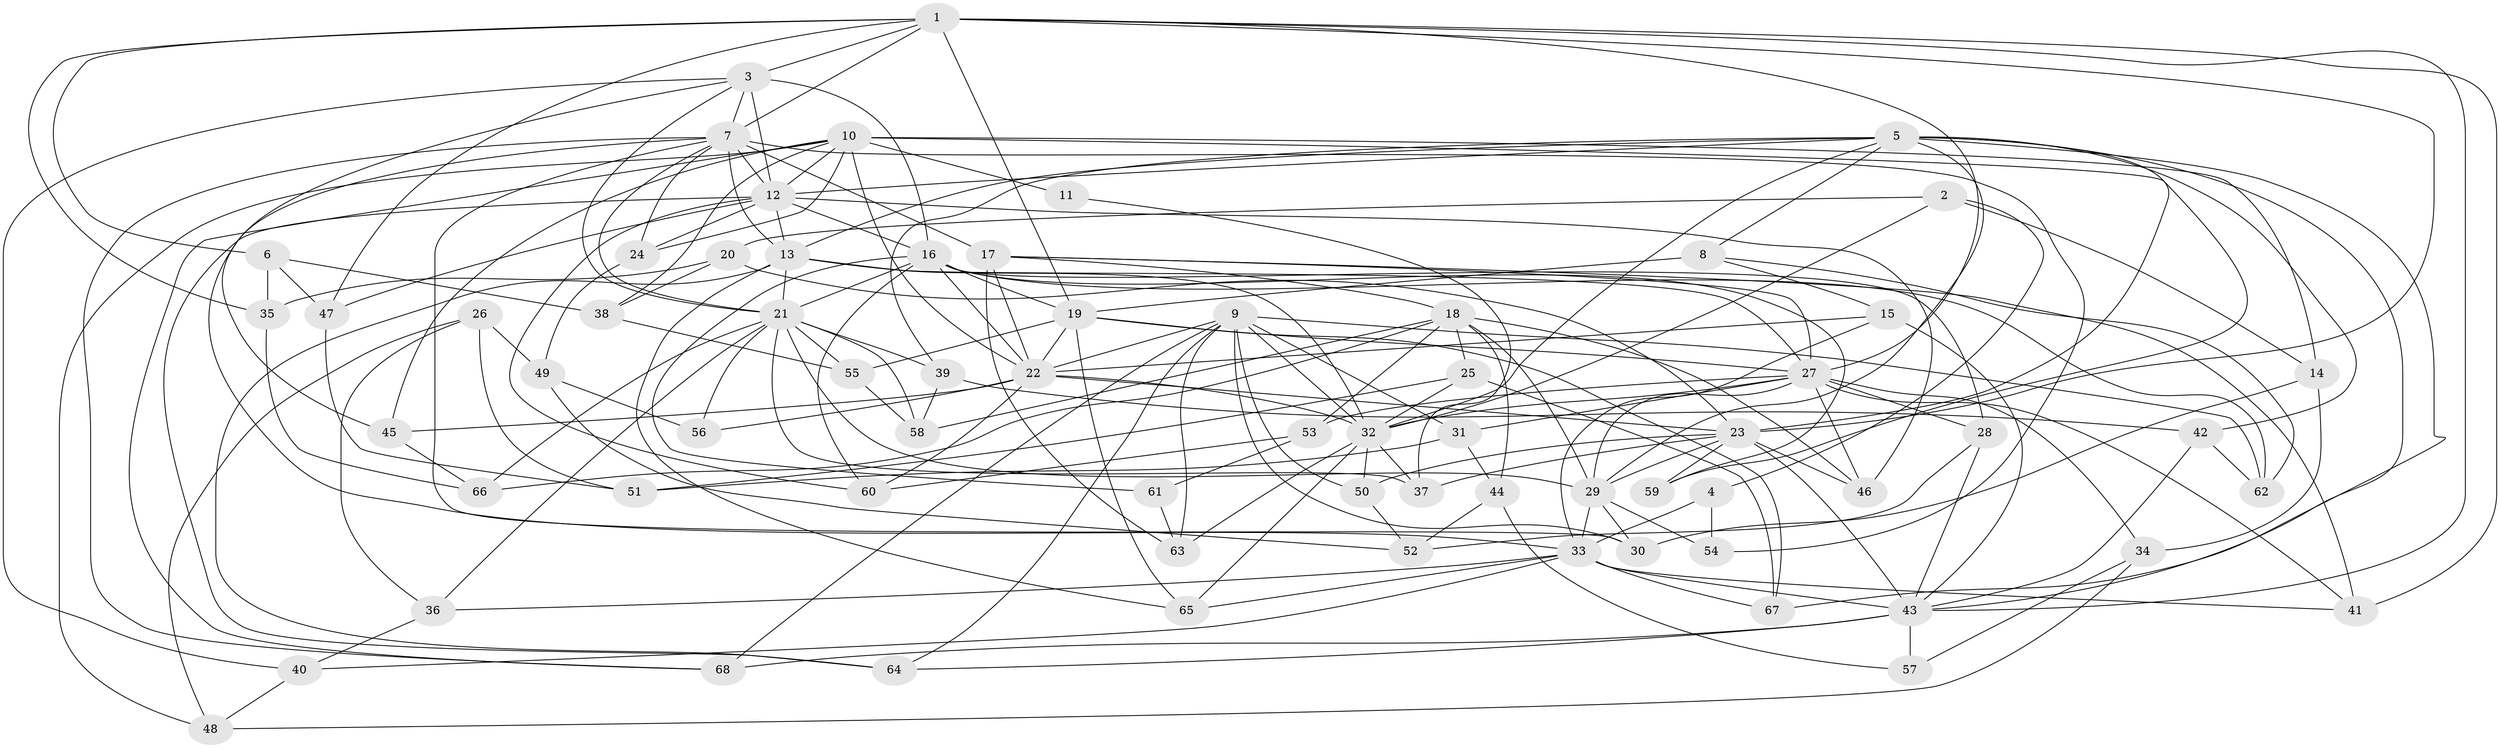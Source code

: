 // original degree distribution, {4: 1.0}
// Generated by graph-tools (version 1.1) at 2025/38/03/09/25 02:38:17]
// undirected, 68 vertices, 188 edges
graph export_dot {
graph [start="1"]
  node [color=gray90,style=filled];
  1;
  2;
  3;
  4;
  5;
  6;
  7;
  8;
  9;
  10;
  11;
  12;
  13;
  14;
  15;
  16;
  17;
  18;
  19;
  20;
  21;
  22;
  23;
  24;
  25;
  26;
  27;
  28;
  29;
  30;
  31;
  32;
  33;
  34;
  35;
  36;
  37;
  38;
  39;
  40;
  41;
  42;
  43;
  44;
  45;
  46;
  47;
  48;
  49;
  50;
  51;
  52;
  53;
  54;
  55;
  56;
  57;
  58;
  59;
  60;
  61;
  62;
  63;
  64;
  65;
  66;
  67;
  68;
  1 -- 3 [weight=1.0];
  1 -- 6 [weight=1.0];
  1 -- 7 [weight=1.0];
  1 -- 19 [weight=1.0];
  1 -- 23 [weight=1.0];
  1 -- 27 [weight=1.0];
  1 -- 35 [weight=1.0];
  1 -- 41 [weight=1.0];
  1 -- 43 [weight=1.0];
  1 -- 47 [weight=1.0];
  2 -- 4 [weight=1.0];
  2 -- 14 [weight=1.0];
  2 -- 20 [weight=1.0];
  2 -- 32 [weight=1.0];
  3 -- 7 [weight=1.0];
  3 -- 12 [weight=2.0];
  3 -- 16 [weight=1.0];
  3 -- 21 [weight=1.0];
  3 -- 33 [weight=1.0];
  3 -- 40 [weight=1.0];
  4 -- 33 [weight=2.0];
  4 -- 54 [weight=1.0];
  5 -- 8 [weight=1.0];
  5 -- 12 [weight=1.0];
  5 -- 13 [weight=1.0];
  5 -- 23 [weight=1.0];
  5 -- 29 [weight=1.0];
  5 -- 32 [weight=1.0];
  5 -- 39 [weight=1.0];
  5 -- 42 [weight=1.0];
  5 -- 43 [weight=1.0];
  5 -- 67 [weight=1.0];
  6 -- 35 [weight=1.0];
  6 -- 38 [weight=1.0];
  6 -- 47 [weight=1.0];
  7 -- 12 [weight=1.0];
  7 -- 13 [weight=1.0];
  7 -- 17 [weight=1.0];
  7 -- 21 [weight=1.0];
  7 -- 24 [weight=1.0];
  7 -- 30 [weight=1.0];
  7 -- 45 [weight=1.0];
  7 -- 54 [weight=2.0];
  7 -- 68 [weight=1.0];
  8 -- 15 [weight=1.0];
  8 -- 19 [weight=1.0];
  8 -- 62 [weight=1.0];
  9 -- 22 [weight=1.0];
  9 -- 30 [weight=1.0];
  9 -- 31 [weight=1.0];
  9 -- 32 [weight=2.0];
  9 -- 50 [weight=1.0];
  9 -- 62 [weight=1.0];
  9 -- 63 [weight=1.0];
  9 -- 64 [weight=1.0];
  9 -- 68 [weight=1.0];
  10 -- 11 [weight=3.0];
  10 -- 12 [weight=1.0];
  10 -- 14 [weight=1.0];
  10 -- 22 [weight=1.0];
  10 -- 24 [weight=1.0];
  10 -- 38 [weight=1.0];
  10 -- 45 [weight=1.0];
  10 -- 48 [weight=1.0];
  10 -- 59 [weight=1.0];
  10 -- 68 [weight=1.0];
  11 -- 37 [weight=1.0];
  12 -- 13 [weight=1.0];
  12 -- 16 [weight=1.0];
  12 -- 24 [weight=1.0];
  12 -- 46 [weight=1.0];
  12 -- 47 [weight=1.0];
  12 -- 60 [weight=1.0];
  12 -- 64 [weight=1.0];
  13 -- 21 [weight=1.0];
  13 -- 27 [weight=1.0];
  13 -- 32 [weight=1.0];
  13 -- 64 [weight=1.0];
  13 -- 65 [weight=1.0];
  14 -- 30 [weight=1.0];
  14 -- 34 [weight=1.0];
  15 -- 22 [weight=1.0];
  15 -- 33 [weight=1.0];
  15 -- 43 [weight=1.0];
  16 -- 19 [weight=1.0];
  16 -- 21 [weight=1.0];
  16 -- 22 [weight=1.0];
  16 -- 28 [weight=1.0];
  16 -- 59 [weight=2.0];
  16 -- 60 [weight=1.0];
  16 -- 61 [weight=2.0];
  16 -- 62 [weight=1.0];
  17 -- 18 [weight=1.0];
  17 -- 22 [weight=1.0];
  17 -- 27 [weight=1.0];
  17 -- 41 [weight=1.0];
  17 -- 63 [weight=1.0];
  18 -- 25 [weight=1.0];
  18 -- 29 [weight=1.0];
  18 -- 44 [weight=1.0];
  18 -- 46 [weight=1.0];
  18 -- 53 [weight=1.0];
  18 -- 58 [weight=1.0];
  18 -- 66 [weight=1.0];
  19 -- 22 [weight=1.0];
  19 -- 27 [weight=1.0];
  19 -- 55 [weight=1.0];
  19 -- 65 [weight=1.0];
  19 -- 67 [weight=1.0];
  20 -- 23 [weight=1.0];
  20 -- 35 [weight=1.0];
  20 -- 38 [weight=1.0];
  21 -- 29 [weight=1.0];
  21 -- 36 [weight=1.0];
  21 -- 37 [weight=1.0];
  21 -- 39 [weight=1.0];
  21 -- 55 [weight=1.0];
  21 -- 56 [weight=1.0];
  21 -- 58 [weight=1.0];
  21 -- 66 [weight=1.0];
  22 -- 23 [weight=1.0];
  22 -- 32 [weight=1.0];
  22 -- 45 [weight=1.0];
  22 -- 56 [weight=2.0];
  22 -- 60 [weight=1.0];
  23 -- 29 [weight=1.0];
  23 -- 37 [weight=1.0];
  23 -- 43 [weight=1.0];
  23 -- 46 [weight=1.0];
  23 -- 50 [weight=1.0];
  23 -- 59 [weight=1.0];
  24 -- 49 [weight=1.0];
  25 -- 32 [weight=1.0];
  25 -- 51 [weight=1.0];
  25 -- 67 [weight=1.0];
  26 -- 36 [weight=1.0];
  26 -- 48 [weight=1.0];
  26 -- 49 [weight=1.0];
  26 -- 51 [weight=1.0];
  27 -- 28 [weight=1.0];
  27 -- 29 [weight=1.0];
  27 -- 31 [weight=1.0];
  27 -- 32 [weight=1.0];
  27 -- 34 [weight=1.0];
  27 -- 41 [weight=1.0];
  27 -- 46 [weight=1.0];
  27 -- 53 [weight=1.0];
  28 -- 43 [weight=1.0];
  28 -- 52 [weight=1.0];
  29 -- 30 [weight=1.0];
  29 -- 33 [weight=1.0];
  29 -- 54 [weight=1.0];
  31 -- 44 [weight=1.0];
  31 -- 51 [weight=1.0];
  32 -- 37 [weight=1.0];
  32 -- 50 [weight=1.0];
  32 -- 63 [weight=1.0];
  32 -- 65 [weight=1.0];
  33 -- 36 [weight=1.0];
  33 -- 40 [weight=1.0];
  33 -- 41 [weight=1.0];
  33 -- 43 [weight=2.0];
  33 -- 65 [weight=1.0];
  33 -- 67 [weight=1.0];
  34 -- 48 [weight=1.0];
  34 -- 57 [weight=1.0];
  35 -- 66 [weight=1.0];
  36 -- 40 [weight=1.0];
  38 -- 55 [weight=1.0];
  39 -- 42 [weight=1.0];
  39 -- 58 [weight=1.0];
  40 -- 48 [weight=1.0];
  42 -- 43 [weight=1.0];
  42 -- 62 [weight=1.0];
  43 -- 57 [weight=2.0];
  43 -- 64 [weight=1.0];
  43 -- 68 [weight=1.0];
  44 -- 52 [weight=1.0];
  44 -- 57 [weight=1.0];
  45 -- 66 [weight=1.0];
  47 -- 51 [weight=1.0];
  49 -- 52 [weight=1.0];
  49 -- 56 [weight=1.0];
  50 -- 52 [weight=1.0];
  53 -- 60 [weight=1.0];
  53 -- 61 [weight=1.0];
  55 -- 58 [weight=1.0];
  61 -- 63 [weight=1.0];
}
